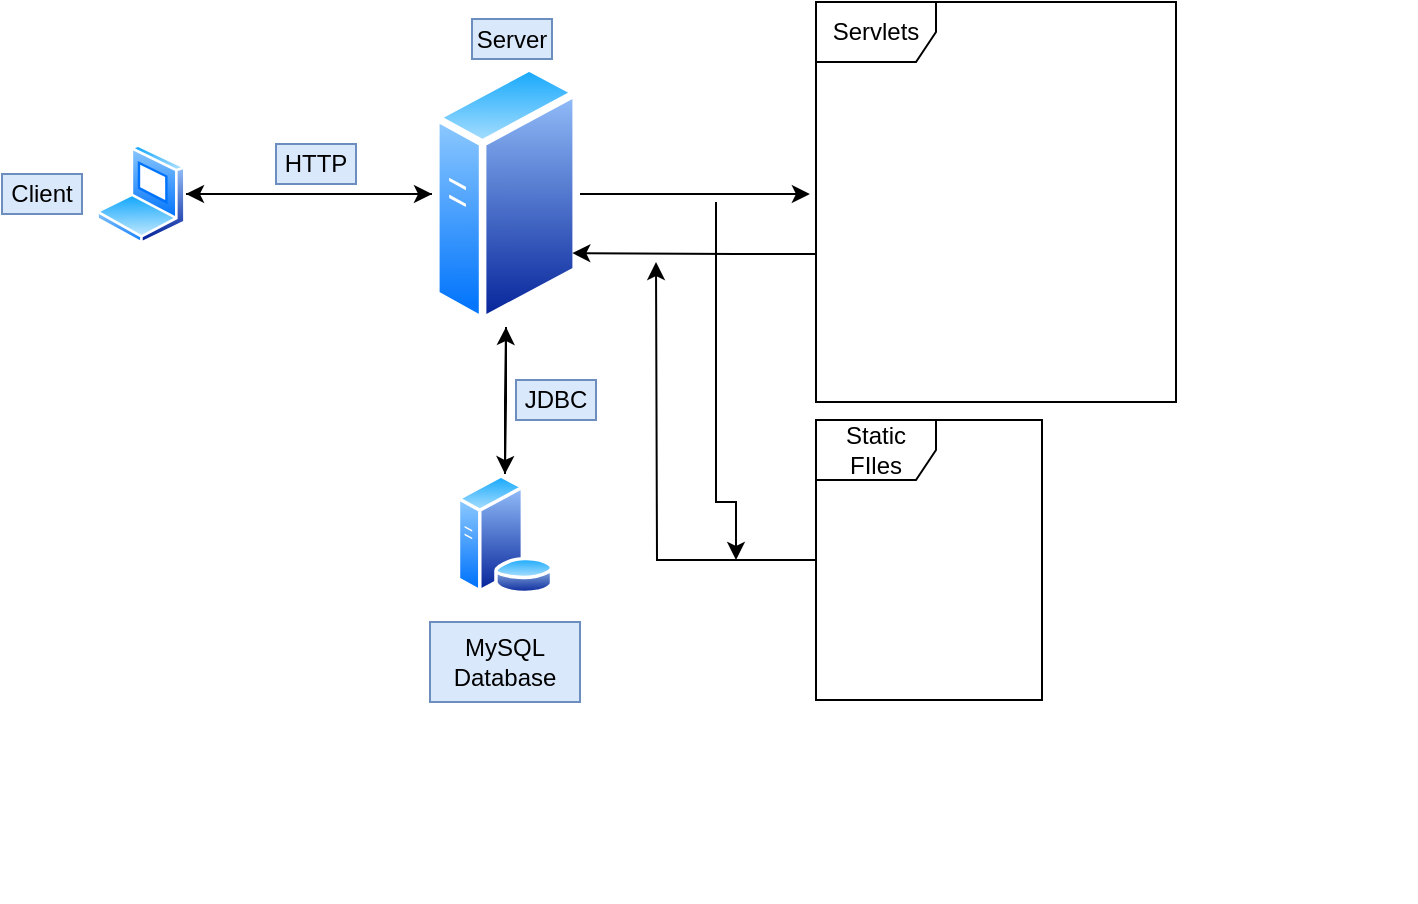 <mxfile version="10.8.4" type="device"><diagram id="0zSgausTyjs-QwndSjcj" name="Page-1"><mxGraphModel dx="1394" dy="721" grid="1" gridSize="10" guides="1" tooltips="1" connect="1" arrows="1" fold="1" page="1" pageScale="1" pageWidth="850" pageHeight="1100" math="0" shadow="0"><root><mxCell id="0"/><mxCell id="1" parent="0"/><mxCell id="DV2yudAi8567zyyICt0g-57" value="" style="group;flipH=1;flipV=1;" parent="1" vertex="1" connectable="0"><mxGeometry x="173" y="120" width="707" height="450" as="geometry"/></mxCell><mxCell id="DV2yudAi8567zyyICt0g-2" value="" style="aspect=fixed;perimeter=ellipsePerimeter;html=1;align=center;shadow=0;dashed=0;spacingTop=3;image;image=img/lib/active_directory/generic_server.svg;" parent="DV2yudAi8567zyyICt0g-57" vertex="1"><mxGeometry x="215" y="29.5" width="74" height="133" as="geometry"/></mxCell><mxCell id="DV2yudAi8567zyyICt0g-55" style="edgeStyle=orthogonalEdgeStyle;rounded=0;orthogonalLoop=1;jettySize=auto;html=1;entryX=1;entryY=0.75;entryDx=0;entryDy=0;" parent="DV2yudAi8567zyyICt0g-57" source="DV2yudAi8567zyyICt0g-36" target="DV2yudAi8567zyyICt0g-2" edge="1"><mxGeometry relative="1" as="geometry"><Array as="points"><mxPoint x="367" y="126"/><mxPoint x="367" y="126"/></Array></mxGeometry></mxCell><mxCell id="DV2yudAi8567zyyICt0g-36" value="Servlets" style="shape=umlFrame;whiteSpace=wrap;html=1;" parent="DV2yudAi8567zyyICt0g-57" vertex="1"><mxGeometry x="407" width="180" height="200" as="geometry"/></mxCell><mxCell id="DV2yudAi8567zyyICt0g-11" style="edgeStyle=orthogonalEdgeStyle;rounded=0;orthogonalLoop=1;jettySize=auto;html=1;exitX=0;exitY=0.5;exitDx=0;exitDy=0;entryX=1;entryY=0.5;entryDx=0;entryDy=0;" parent="DV2yudAi8567zyyICt0g-57" source="DV2yudAi8567zyyICt0g-2" target="DV2yudAi8567zyyICt0g-6" edge="1"><mxGeometry relative="1" as="geometry"/></mxCell><mxCell id="DV2yudAi8567zyyICt0g-27" style="edgeStyle=orthogonalEdgeStyle;rounded=0;orthogonalLoop=1;jettySize=auto;html=1;entryX=0.5;entryY=0;entryDx=0;entryDy=0;" parent="DV2yudAi8567zyyICt0g-57" source="DV2yudAi8567zyyICt0g-2" target="DV2yudAi8567zyyICt0g-25" edge="1"><mxGeometry relative="1" as="geometry"/></mxCell><mxCell id="DV2yudAi8567zyyICt0g-54" style="edgeStyle=orthogonalEdgeStyle;rounded=0;orthogonalLoop=1;jettySize=auto;html=1;entryX=-0.017;entryY=0.48;entryDx=0;entryDy=0;entryPerimeter=0;" parent="DV2yudAi8567zyyICt0g-57" source="DV2yudAi8567zyyICt0g-2" target="DV2yudAi8567zyyICt0g-36" edge="1"><mxGeometry relative="1" as="geometry"/></mxCell><mxCell id="DV2yudAi8567zyyICt0g-3" value="" style="shape=image;html=1;verticalAlign=top;verticalLabelPosition=bottom;labelBackgroundColor=#ffffff;imageAspect=0;aspect=fixed;image=https://cdn1.iconfinder.com/data/icons/hawcons/32/698357-icon-78-document-file-java-128.png" parent="DV2yudAi8567zyyICt0g-57" vertex="1"><mxGeometry x="497" y="75.5" width="40" height="40" as="geometry"/></mxCell><mxCell id="DV2yudAi8567zyyICt0g-8" style="edgeStyle=orthogonalEdgeStyle;rounded=0;orthogonalLoop=1;jettySize=auto;html=1;" parent="DV2yudAi8567zyyICt0g-57" source="DV2yudAi8567zyyICt0g-6" target="DV2yudAi8567zyyICt0g-2" edge="1"><mxGeometry relative="1" as="geometry"/></mxCell><mxCell id="DV2yudAi8567zyyICt0g-6" value="" style="aspect=fixed;perimeter=ellipsePerimeter;html=1;align=center;shadow=0;dashed=0;spacingTop=3;image;image=img/lib/active_directory/laptop_client.svg;" parent="DV2yudAi8567zyyICt0g-57" vertex="1"><mxGeometry x="47" y="71" width="45" height="50" as="geometry"/></mxCell><mxCell id="DV2yudAi8567zyyICt0g-14" value="HTTP" style="text;html=1;strokeColor=#6c8ebf;fillColor=#dae8fc;align=center;verticalAlign=middle;whiteSpace=wrap;rounded=0;" parent="DV2yudAi8567zyyICt0g-57" vertex="1"><mxGeometry x="137" y="71" width="40" height="20" as="geometry"/></mxCell><mxCell id="DV2yudAi8567zyyICt0g-28" style="edgeStyle=orthogonalEdgeStyle;rounded=0;orthogonalLoop=1;jettySize=auto;html=1;exitX=0.5;exitY=0;exitDx=0;exitDy=0;" parent="DV2yudAi8567zyyICt0g-57" source="DV2yudAi8567zyyICt0g-25" target="DV2yudAi8567zyyICt0g-2" edge="1"><mxGeometry relative="1" as="geometry"/></mxCell><mxCell id="DV2yudAi8567zyyICt0g-25" value="" style="aspect=fixed;perimeter=ellipsePerimeter;html=1;align=center;shadow=0;dashed=0;spacingTop=3;image;image=img/lib/active_directory/database_server.svg;" parent="DV2yudAi8567zyyICt0g-57" vertex="1"><mxGeometry x="227" y="236" width="49" height="60" as="geometry"/></mxCell><mxCell id="DV2yudAi8567zyyICt0g-29" value="JDBC" style="text;html=1;strokeColor=#6c8ebf;fillColor=#dae8fc;align=center;verticalAlign=middle;whiteSpace=wrap;rounded=0;" parent="DV2yudAi8567zyyICt0g-57" vertex="1"><mxGeometry x="257" y="189" width="40" height="20" as="geometry"/></mxCell><mxCell id="DV2yudAi8567zyyICt0g-30" value="Server" style="text;html=1;strokeColor=#6c8ebf;fillColor=#dae8fc;align=center;verticalAlign=middle;whiteSpace=wrap;rounded=0;" parent="DV2yudAi8567zyyICt0g-57" vertex="1"><mxGeometry x="235" y="8.5" width="40" height="20" as="geometry"/></mxCell><mxCell id="DV2yudAi8567zyyICt0g-31" value="" style="shape=image;html=1;verticalAlign=top;verticalLabelPosition=bottom;labelBackgroundColor=#ffffff;imageAspect=0;aspect=fixed;image=https://cdn1.iconfinder.com/data/icons/hawcons/32/698357-icon-78-document-file-java-128.png" parent="DV2yudAi8567zyyICt0g-57" vertex="1"><mxGeometry x="497" y="132.5" width="40" height="40" as="geometry"/></mxCell><mxCell id="DV2yudAi8567zyyICt0g-32" value="" style="shape=image;html=1;verticalAlign=top;verticalLabelPosition=bottom;labelBackgroundColor=#ffffff;imageAspect=0;aspect=fixed;image=https://cdn1.iconfinder.com/data/icons/hawcons/32/698357-icon-78-document-file-java-128.png" parent="DV2yudAi8567zyyICt0g-57" vertex="1"><mxGeometry x="497" y="19.5" width="40" height="40" as="geometry"/></mxCell><mxCell id="DV2yudAi8567zyyICt0g-51" value="Client" style="text;html=1;align=center;verticalAlign=middle;whiteSpace=wrap;rounded=0;fillColor=#dae8fc;strokeColor=#6c8ebf;" parent="DV2yudAi8567zyyICt0g-57" vertex="1"><mxGeometry y="86" width="40" height="20" as="geometry"/></mxCell><mxCell id="DV2yudAi8567zyyICt0g-56" value="MySQL Database" style="text;html=1;strokeColor=#6c8ebf;fillColor=#dae8fc;align=center;verticalAlign=middle;whiteSpace=wrap;rounded=0;" parent="DV2yudAi8567zyyICt0g-57" vertex="1"><mxGeometry x="214" y="310" width="75" height="40" as="geometry"/></mxCell><mxCell id="M9CDhteGNx9m-84FW3Vo-7" value="Static FIles" style="shape=umlFrame;whiteSpace=wrap;html=1;" parent="DV2yudAi8567zyyICt0g-57" vertex="1"><mxGeometry x="407" y="209" width="113" height="140" as="geometry"/></mxCell><mxCell id="M9CDhteGNx9m-84FW3Vo-1" value="" style="shape=image;html=1;verticalAlign=top;verticalLabelPosition=bottom;labelBackgroundColor=#ffffff;imageAspect=0;aspect=fixed;image=https://cdn1.iconfinder.com/data/icons/hawcons/32/699154-icon-77-document-file-css-128.png" parent="DV2yudAi8567zyyICt0g-57" vertex="1"><mxGeometry x="463.5" y="290" width="40" height="40" as="geometry"/></mxCell><mxCell id="M9CDhteGNx9m-84FW3Vo-2" value="" style="shape=image;html=1;verticalAlign=top;verticalLabelPosition=bottom;labelBackgroundColor=#ffffff;imageAspect=0;aspect=fixed;image=https://cdn1.iconfinder.com/data/icons/hawcons/32/699153-icon-76-document-file-html-128.png" parent="DV2yudAi8567zyyICt0g-57" vertex="1"><mxGeometry x="463.5" y="241" width="38" height="38" as="geometry"/></mxCell><mxCell id="M9CDhteGNx9m-84FW3Vo-10" style="edgeStyle=orthogonalEdgeStyle;rounded=0;orthogonalLoop=1;jettySize=auto;html=1;" parent="1" source="M9CDhteGNx9m-84FW3Vo-7" edge="1"><mxGeometry relative="1" as="geometry"><mxPoint x="500" y="250" as="targetPoint"/></mxGeometry></mxCell><mxCell id="M9CDhteGNx9m-84FW3Vo-12" style="rounded=0;orthogonalLoop=1;jettySize=auto;html=1;edgeStyle=orthogonalEdgeStyle;endArrow=none;endFill=0;startArrow=classic;startFill=1;" parent="1" edge="1"><mxGeometry relative="1" as="geometry"><mxPoint x="530" y="220" as="targetPoint"/><mxPoint x="540" y="399" as="sourcePoint"/><Array as="points"><mxPoint x="530" y="370"/></Array></mxGeometry></mxCell></root></mxGraphModel></diagram></mxfile>